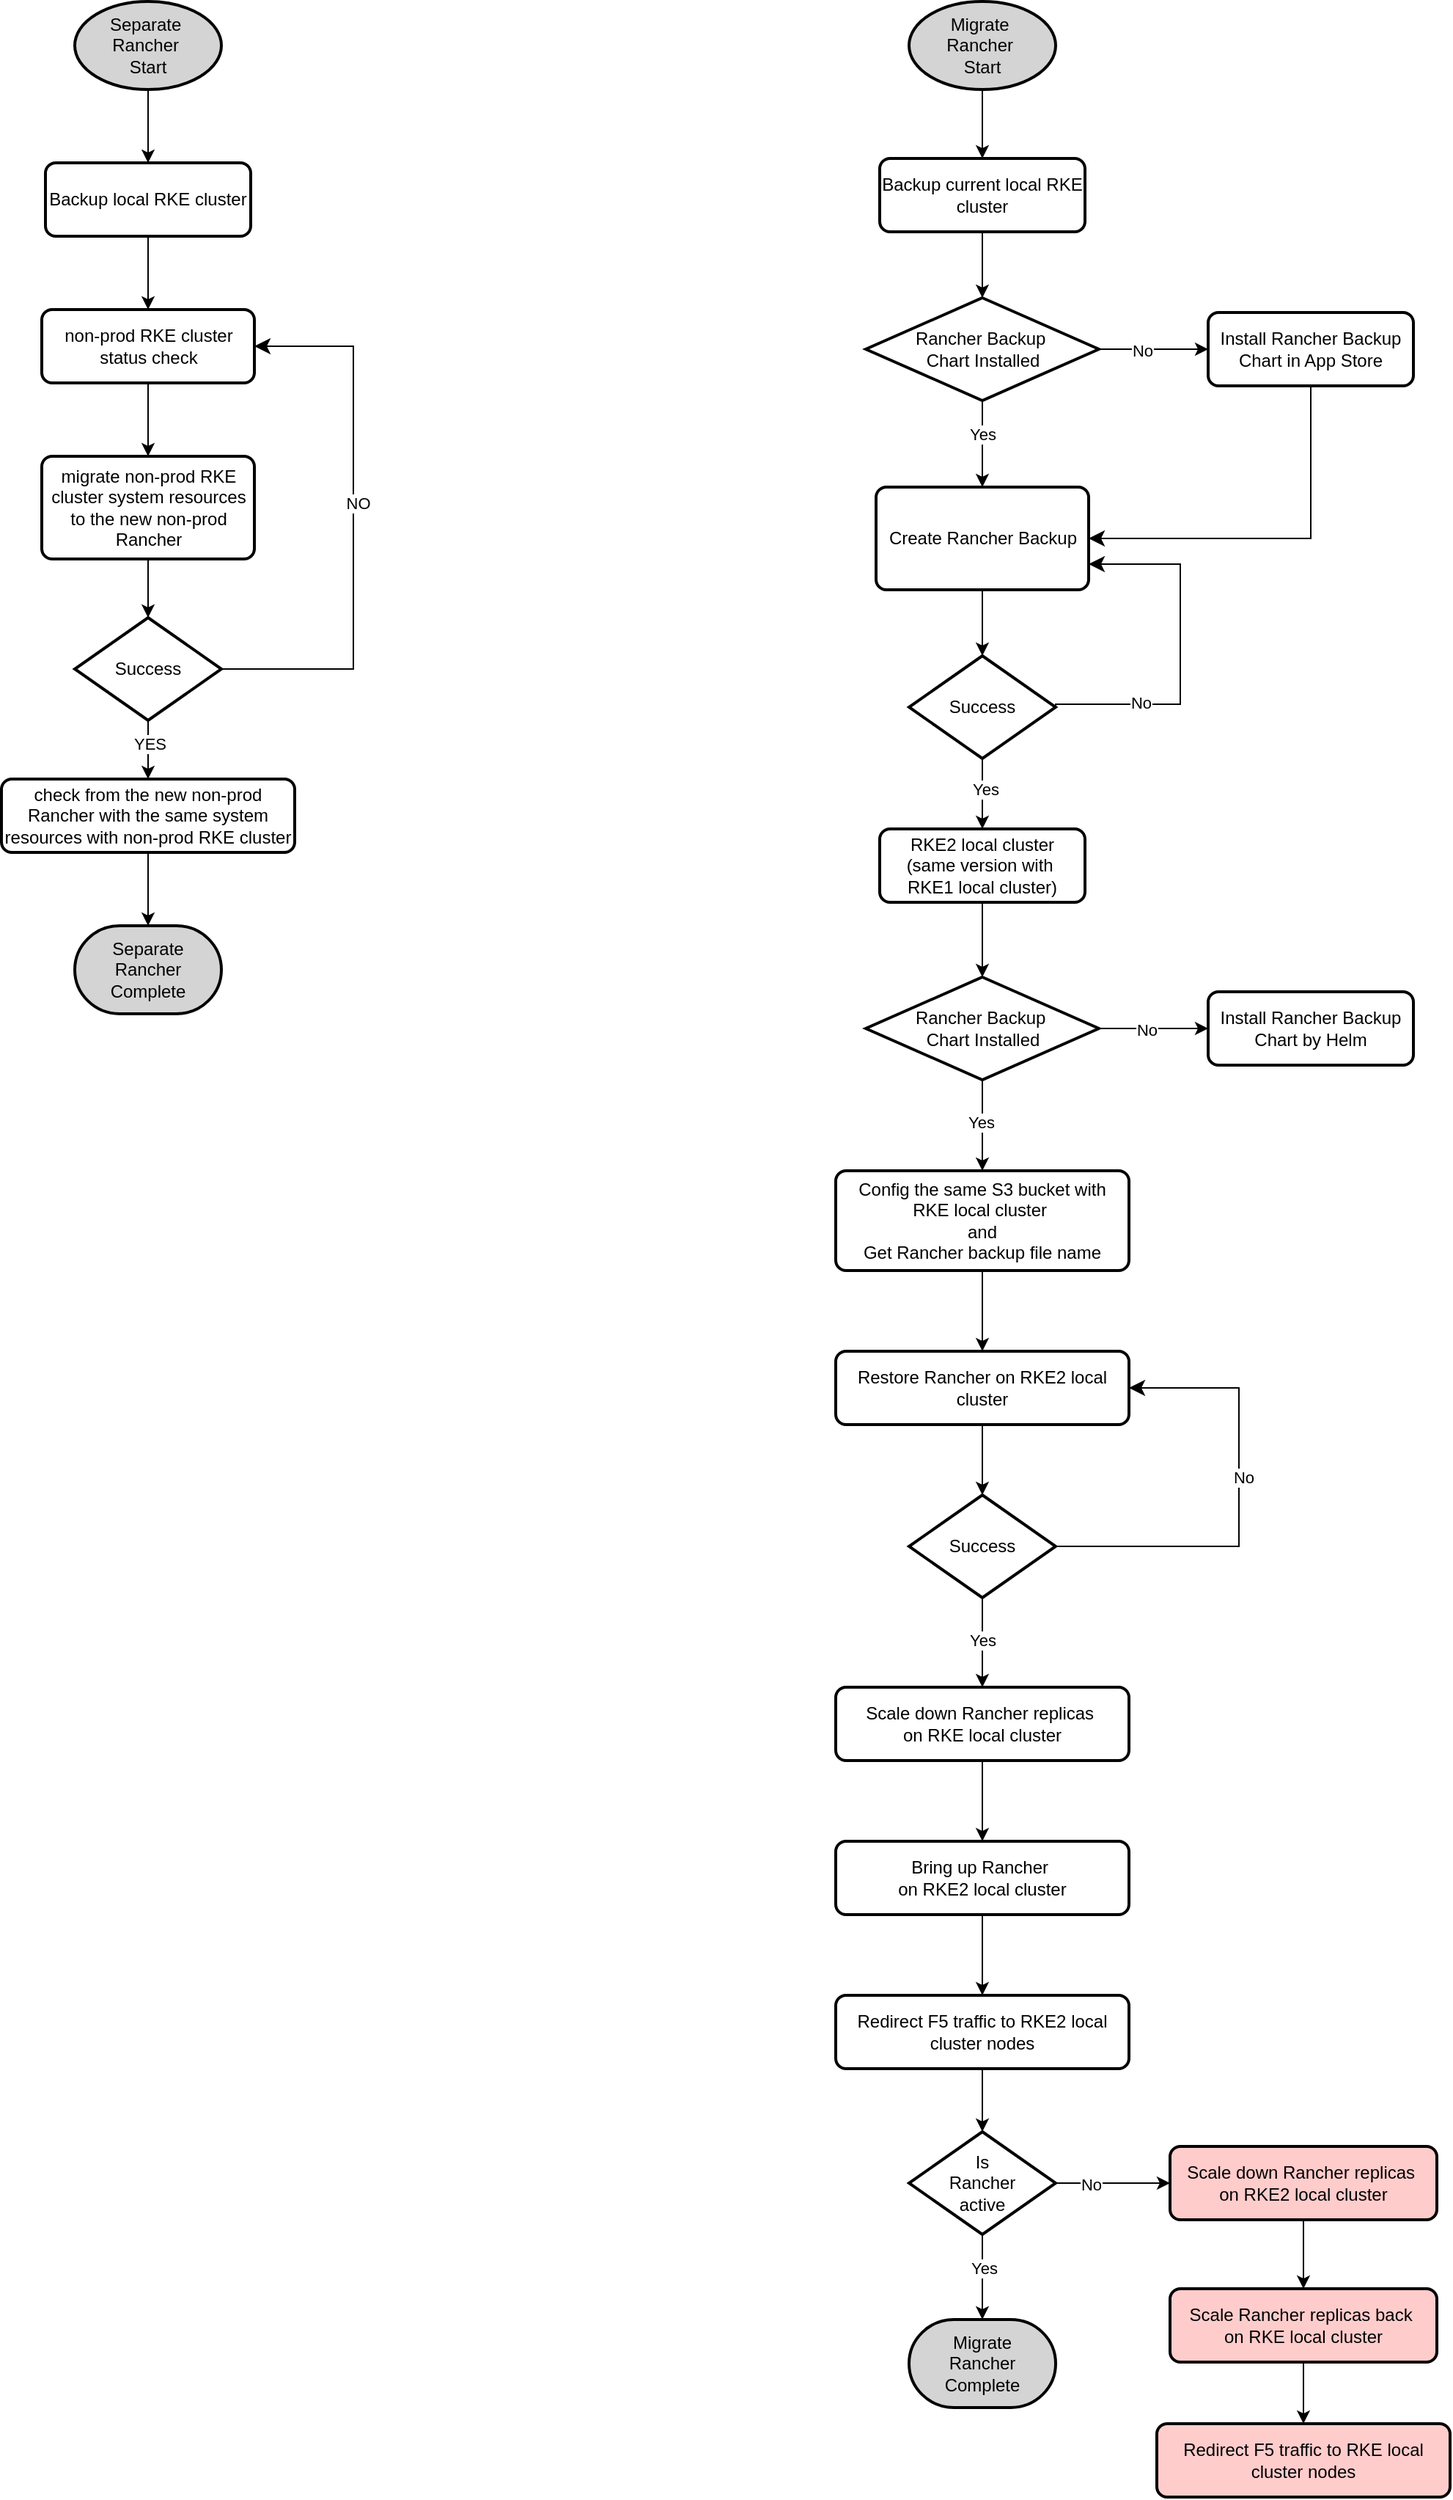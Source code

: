 <mxfile version="26.0.11">
  <diagram id="C5RBs43oDa-KdzZeNtuy" name="Page-1">
    <mxGraphModel dx="1694" dy="775" grid="0" gridSize="10" guides="1" tooltips="1" connect="1" arrows="1" fold="1" page="0" pageScale="1" pageWidth="827" pageHeight="1169" math="0" shadow="0">
      <root>
        <mxCell id="WIyWlLk6GJQsqaUBKTNV-0" />
        <mxCell id="WIyWlLk6GJQsqaUBKTNV-1" parent="WIyWlLk6GJQsqaUBKTNV-0" />
        <mxCell id="XbjGTauby8Pg0xVq4k7X-6" value="" style="edgeStyle=orthogonalEdgeStyle;rounded=0;orthogonalLoop=1;jettySize=auto;html=1;" edge="1" parent="WIyWlLk6GJQsqaUBKTNV-1" source="XbjGTauby8Pg0xVq4k7X-0" target="XbjGTauby8Pg0xVq4k7X-1">
          <mxGeometry relative="1" as="geometry" />
        </mxCell>
        <mxCell id="XbjGTauby8Pg0xVq4k7X-0" value="Separate&amp;nbsp;&lt;div&gt;Rancher&amp;nbsp;&lt;/div&gt;&lt;div&gt;Start&lt;/div&gt;" style="strokeWidth=2;html=1;shape=mxgraph.flowchart.start_1;whiteSpace=wrap;fillColor=light-dark(#D4D4D4,var(--ge-dark-color, #121212));" vertex="1" parent="WIyWlLk6GJQsqaUBKTNV-1">
          <mxGeometry x="170" y="60" width="100" height="60" as="geometry" />
        </mxCell>
        <mxCell id="XbjGTauby8Pg0xVq4k7X-7" value="" style="edgeStyle=orthogonalEdgeStyle;rounded=0;orthogonalLoop=1;jettySize=auto;html=1;" edge="1" parent="WIyWlLk6GJQsqaUBKTNV-1" source="XbjGTauby8Pg0xVq4k7X-1" target="XbjGTauby8Pg0xVq4k7X-2">
          <mxGeometry relative="1" as="geometry" />
        </mxCell>
        <mxCell id="XbjGTauby8Pg0xVq4k7X-1" value="Backup local RKE cluster" style="rounded=1;whiteSpace=wrap;html=1;absoluteArcSize=1;arcSize=14;strokeWidth=2;" vertex="1" parent="WIyWlLk6GJQsqaUBKTNV-1">
          <mxGeometry x="150" y="170" width="140" height="50" as="geometry" />
        </mxCell>
        <mxCell id="XbjGTauby8Pg0xVq4k7X-8" value="" style="edgeStyle=orthogonalEdgeStyle;rounded=0;orthogonalLoop=1;jettySize=auto;html=1;" edge="1" parent="WIyWlLk6GJQsqaUBKTNV-1" source="XbjGTauby8Pg0xVq4k7X-2" target="XbjGTauby8Pg0xVq4k7X-3">
          <mxGeometry relative="1" as="geometry" />
        </mxCell>
        <mxCell id="XbjGTauby8Pg0xVq4k7X-2" value="non-prod RKE cluster status check" style="rounded=1;whiteSpace=wrap;html=1;absoluteArcSize=1;arcSize=14;strokeWidth=2;" vertex="1" parent="WIyWlLk6GJQsqaUBKTNV-1">
          <mxGeometry x="147.5" y="270" width="145" height="50" as="geometry" />
        </mxCell>
        <mxCell id="XbjGTauby8Pg0xVq4k7X-9" value="" style="edgeStyle=orthogonalEdgeStyle;rounded=0;orthogonalLoop=1;jettySize=auto;html=1;" edge="1" parent="WIyWlLk6GJQsqaUBKTNV-1" source="XbjGTauby8Pg0xVq4k7X-3" target="XbjGTauby8Pg0xVq4k7X-4">
          <mxGeometry relative="1" as="geometry" />
        </mxCell>
        <mxCell id="XbjGTauby8Pg0xVq4k7X-3" value="migrate non-prod RKE cluster system resources to the new non-prod Rancher" style="rounded=1;whiteSpace=wrap;html=1;absoluteArcSize=1;arcSize=14;strokeWidth=2;" vertex="1" parent="WIyWlLk6GJQsqaUBKTNV-1">
          <mxGeometry x="147.5" y="370" width="145" height="70" as="geometry" />
        </mxCell>
        <mxCell id="XbjGTauby8Pg0xVq4k7X-11" value="" style="edgeStyle=orthogonalEdgeStyle;rounded=0;orthogonalLoop=1;jettySize=auto;html=1;" edge="1" parent="WIyWlLk6GJQsqaUBKTNV-1" source="XbjGTauby8Pg0xVq4k7X-4" target="XbjGTauby8Pg0xVq4k7X-10">
          <mxGeometry relative="1" as="geometry" />
        </mxCell>
        <mxCell id="XbjGTauby8Pg0xVq4k7X-13" value="YES" style="edgeLabel;html=1;align=center;verticalAlign=middle;resizable=0;points=[];" vertex="1" connectable="0" parent="XbjGTauby8Pg0xVq4k7X-11">
          <mxGeometry x="-0.2" y="1" relative="1" as="geometry">
            <mxPoint as="offset" />
          </mxGeometry>
        </mxCell>
        <mxCell id="XbjGTauby8Pg0xVq4k7X-4" value="Success" style="strokeWidth=2;html=1;shape=mxgraph.flowchart.decision;whiteSpace=wrap;" vertex="1" parent="WIyWlLk6GJQsqaUBKTNV-1">
          <mxGeometry x="170" y="480" width="100" height="70" as="geometry" />
        </mxCell>
        <mxCell id="XbjGTauby8Pg0xVq4k7X-5" value="Separate&lt;div&gt;Rancher&lt;/div&gt;&lt;div&gt;Complete&lt;/div&gt;" style="strokeWidth=2;html=1;shape=mxgraph.flowchart.terminator;whiteSpace=wrap;fillColor=light-dark(#D4D4D4,var(--ge-dark-color, #121212));" vertex="1" parent="WIyWlLk6GJQsqaUBKTNV-1">
          <mxGeometry x="170" y="690" width="100" height="60" as="geometry" />
        </mxCell>
        <mxCell id="XbjGTauby8Pg0xVq4k7X-12" value="" style="edgeStyle=orthogonalEdgeStyle;rounded=0;orthogonalLoop=1;jettySize=auto;html=1;" edge="1" parent="WIyWlLk6GJQsqaUBKTNV-1" source="XbjGTauby8Pg0xVq4k7X-10" target="XbjGTauby8Pg0xVq4k7X-5">
          <mxGeometry relative="1" as="geometry" />
        </mxCell>
        <mxCell id="XbjGTauby8Pg0xVq4k7X-10" value="check from the new non-prod Rancher with the same system resources with non-prod RKE cluster" style="rounded=1;whiteSpace=wrap;html=1;absoluteArcSize=1;arcSize=14;strokeWidth=2;" vertex="1" parent="WIyWlLk6GJQsqaUBKTNV-1">
          <mxGeometry x="120" y="590" width="200" height="50" as="geometry" />
        </mxCell>
        <mxCell id="XbjGTauby8Pg0xVq4k7X-14" value="" style="edgeStyle=segmentEdgeStyle;endArrow=classic;html=1;curved=0;rounded=0;endSize=8;startSize=8;exitX=1;exitY=0.5;exitDx=0;exitDy=0;exitPerimeter=0;entryX=1;entryY=0.5;entryDx=0;entryDy=0;" edge="1" parent="WIyWlLk6GJQsqaUBKTNV-1" source="XbjGTauby8Pg0xVq4k7X-4" target="XbjGTauby8Pg0xVq4k7X-2">
          <mxGeometry width="50" height="50" relative="1" as="geometry">
            <mxPoint x="410" y="450" as="sourcePoint" />
            <mxPoint x="460" y="400" as="targetPoint" />
            <Array as="points">
              <mxPoint x="360" y="515" />
              <mxPoint x="360" y="295" />
            </Array>
          </mxGeometry>
        </mxCell>
        <mxCell id="XbjGTauby8Pg0xVq4k7X-15" value="NO" style="edgeLabel;html=1;align=center;verticalAlign=middle;resizable=0;points=[];" vertex="1" connectable="0" parent="XbjGTauby8Pg0xVq4k7X-14">
          <mxGeometry x="0.079" y="-3" relative="1" as="geometry">
            <mxPoint as="offset" />
          </mxGeometry>
        </mxCell>
        <mxCell id="XbjGTauby8Pg0xVq4k7X-24" value="" style="edgeStyle=orthogonalEdgeStyle;rounded=0;orthogonalLoop=1;jettySize=auto;html=1;" edge="1" parent="WIyWlLk6GJQsqaUBKTNV-1" source="XbjGTauby8Pg0xVq4k7X-16" target="XbjGTauby8Pg0xVq4k7X-18">
          <mxGeometry relative="1" as="geometry" />
        </mxCell>
        <mxCell id="XbjGTauby8Pg0xVq4k7X-16" value="Migrate&amp;nbsp;&lt;div&gt;Rancher&amp;nbsp;&lt;/div&gt;&lt;div&gt;Start&lt;/div&gt;" style="strokeWidth=2;html=1;shape=mxgraph.flowchart.start_1;whiteSpace=wrap;fillColor=light-dark(#D4D4D4,var(--ge-dark-color, #121212));" vertex="1" parent="WIyWlLk6GJQsqaUBKTNV-1">
          <mxGeometry x="739" y="60" width="100" height="60" as="geometry" />
        </mxCell>
        <mxCell id="XbjGTauby8Pg0xVq4k7X-26" value="" style="edgeStyle=orthogonalEdgeStyle;rounded=0;orthogonalLoop=1;jettySize=auto;html=1;" edge="1" parent="WIyWlLk6GJQsqaUBKTNV-1" source="XbjGTauby8Pg0xVq4k7X-17" target="XbjGTauby8Pg0xVq4k7X-19">
          <mxGeometry relative="1" as="geometry" />
        </mxCell>
        <mxCell id="XbjGTauby8Pg0xVq4k7X-27" value="Yes" style="edgeLabel;html=1;align=center;verticalAlign=middle;resizable=0;points=[];" vertex="1" connectable="0" parent="XbjGTauby8Pg0xVq4k7X-26">
          <mxGeometry x="-0.22" relative="1" as="geometry">
            <mxPoint as="offset" />
          </mxGeometry>
        </mxCell>
        <mxCell id="XbjGTauby8Pg0xVq4k7X-29" value="" style="edgeStyle=orthogonalEdgeStyle;rounded=0;orthogonalLoop=1;jettySize=auto;html=1;" edge="1" parent="WIyWlLk6GJQsqaUBKTNV-1" source="XbjGTauby8Pg0xVq4k7X-17" target="XbjGTauby8Pg0xVq4k7X-28">
          <mxGeometry relative="1" as="geometry" />
        </mxCell>
        <mxCell id="XbjGTauby8Pg0xVq4k7X-30" value="No" style="edgeLabel;html=1;align=center;verticalAlign=middle;resizable=0;points=[];" vertex="1" connectable="0" parent="XbjGTauby8Pg0xVq4k7X-29">
          <mxGeometry x="-0.235" y="-1" relative="1" as="geometry">
            <mxPoint x="1" as="offset" />
          </mxGeometry>
        </mxCell>
        <mxCell id="XbjGTauby8Pg0xVq4k7X-17" value="Rancher Backup&amp;nbsp;&lt;div&gt;Chart Installed&lt;/div&gt;" style="strokeWidth=2;html=1;shape=mxgraph.flowchart.decision;whiteSpace=wrap;" vertex="1" parent="WIyWlLk6GJQsqaUBKTNV-1">
          <mxGeometry x="709.5" y="262" width="159" height="70" as="geometry" />
        </mxCell>
        <mxCell id="XbjGTauby8Pg0xVq4k7X-25" value="" style="edgeStyle=orthogonalEdgeStyle;rounded=0;orthogonalLoop=1;jettySize=auto;html=1;" edge="1" parent="WIyWlLk6GJQsqaUBKTNV-1" source="XbjGTauby8Pg0xVq4k7X-18" target="XbjGTauby8Pg0xVq4k7X-17">
          <mxGeometry relative="1" as="geometry" />
        </mxCell>
        <mxCell id="XbjGTauby8Pg0xVq4k7X-18" value="Backup current local RKE cluster" style="rounded=1;whiteSpace=wrap;html=1;absoluteArcSize=1;arcSize=14;strokeWidth=2;" vertex="1" parent="WIyWlLk6GJQsqaUBKTNV-1">
          <mxGeometry x="719" y="167" width="140" height="50" as="geometry" />
        </mxCell>
        <mxCell id="XbjGTauby8Pg0xVq4k7X-34" value="" style="edgeStyle=orthogonalEdgeStyle;rounded=0;orthogonalLoop=1;jettySize=auto;html=1;" edge="1" parent="WIyWlLk6GJQsqaUBKTNV-1" source="XbjGTauby8Pg0xVq4k7X-19" target="XbjGTauby8Pg0xVq4k7X-20">
          <mxGeometry relative="1" as="geometry" />
        </mxCell>
        <mxCell id="XbjGTauby8Pg0xVq4k7X-19" value="Create Rancher Backup" style="rounded=1;whiteSpace=wrap;html=1;absoluteArcSize=1;arcSize=14;strokeWidth=2;" vertex="1" parent="WIyWlLk6GJQsqaUBKTNV-1">
          <mxGeometry x="716.5" y="391" width="145" height="70" as="geometry" />
        </mxCell>
        <mxCell id="XbjGTauby8Pg0xVq4k7X-37" value="" style="edgeStyle=orthogonalEdgeStyle;rounded=0;orthogonalLoop=1;jettySize=auto;html=1;" edge="1" parent="WIyWlLk6GJQsqaUBKTNV-1" source="XbjGTauby8Pg0xVq4k7X-20" target="XbjGTauby8Pg0xVq4k7X-23">
          <mxGeometry relative="1" as="geometry" />
        </mxCell>
        <mxCell id="XbjGTauby8Pg0xVq4k7X-38" value="Yes" style="edgeLabel;html=1;align=center;verticalAlign=middle;resizable=0;points=[];" vertex="1" connectable="0" parent="XbjGTauby8Pg0xVq4k7X-37">
          <mxGeometry x="-0.125" y="2" relative="1" as="geometry">
            <mxPoint as="offset" />
          </mxGeometry>
        </mxCell>
        <mxCell id="XbjGTauby8Pg0xVq4k7X-20" value="Success" style="strokeWidth=2;html=1;shape=mxgraph.flowchart.decision;whiteSpace=wrap;" vertex="1" parent="WIyWlLk6GJQsqaUBKTNV-1">
          <mxGeometry x="739" y="506" width="100" height="70" as="geometry" />
        </mxCell>
        <mxCell id="XbjGTauby8Pg0xVq4k7X-49" value="" style="edgeStyle=orthogonalEdgeStyle;rounded=0;orthogonalLoop=1;jettySize=auto;html=1;" edge="1" parent="WIyWlLk6GJQsqaUBKTNV-1" source="XbjGTauby8Pg0xVq4k7X-22" target="XbjGTauby8Pg0xVq4k7X-48">
          <mxGeometry relative="1" as="geometry" />
        </mxCell>
        <mxCell id="XbjGTauby8Pg0xVq4k7X-22" value="Restore Rancher on RKE2 local cluster" style="rounded=1;whiteSpace=wrap;html=1;absoluteArcSize=1;arcSize=14;strokeWidth=2;" vertex="1" parent="WIyWlLk6GJQsqaUBKTNV-1">
          <mxGeometry x="689" y="980" width="200" height="50" as="geometry" />
        </mxCell>
        <mxCell id="XbjGTauby8Pg0xVq4k7X-41" value="" style="edgeStyle=orthogonalEdgeStyle;rounded=0;orthogonalLoop=1;jettySize=auto;html=1;" edge="1" parent="WIyWlLk6GJQsqaUBKTNV-1" source="XbjGTauby8Pg0xVq4k7X-23" target="XbjGTauby8Pg0xVq4k7X-40">
          <mxGeometry relative="1" as="geometry" />
        </mxCell>
        <mxCell id="XbjGTauby8Pg0xVq4k7X-23" value="RKE2 local cluster&lt;div&gt;(same version with&amp;nbsp;&lt;/div&gt;&lt;div&gt;RKE1 local cluster)&lt;/div&gt;" style="rounded=1;whiteSpace=wrap;html=1;absoluteArcSize=1;arcSize=14;strokeWidth=2;" vertex="1" parent="WIyWlLk6GJQsqaUBKTNV-1">
          <mxGeometry x="719" y="624" width="140" height="50" as="geometry" />
        </mxCell>
        <mxCell id="XbjGTauby8Pg0xVq4k7X-28" value="Install Rancher Backup&lt;div&gt;Chart in App Store&lt;/div&gt;" style="rounded=1;whiteSpace=wrap;html=1;absoluteArcSize=1;arcSize=14;strokeWidth=2;" vertex="1" parent="WIyWlLk6GJQsqaUBKTNV-1">
          <mxGeometry x="943" y="272" width="140" height="50" as="geometry" />
        </mxCell>
        <mxCell id="XbjGTauby8Pg0xVq4k7X-33" value="" style="edgeStyle=segmentEdgeStyle;endArrow=classic;html=1;curved=0;rounded=0;endSize=8;startSize=8;exitX=0.5;exitY=1;exitDx=0;exitDy=0;entryX=1;entryY=0.5;entryDx=0;entryDy=0;" edge="1" parent="WIyWlLk6GJQsqaUBKTNV-1" source="XbjGTauby8Pg0xVq4k7X-28" target="XbjGTauby8Pg0xVq4k7X-19">
          <mxGeometry width="50" height="50" relative="1" as="geometry">
            <mxPoint x="992" y="418" as="sourcePoint" />
            <mxPoint x="964" y="427" as="targetPoint" />
            <Array as="points">
              <mxPoint x="1013" y="426" />
            </Array>
          </mxGeometry>
        </mxCell>
        <mxCell id="XbjGTauby8Pg0xVq4k7X-35" value="" style="edgeStyle=segmentEdgeStyle;endArrow=classic;html=1;curved=0;rounded=0;endSize=8;startSize=8;exitX=1;exitY=0.5;exitDx=0;exitDy=0;exitPerimeter=0;entryX=1;entryY=0.75;entryDx=0;entryDy=0;" edge="1" parent="WIyWlLk6GJQsqaUBKTNV-1" source="XbjGTauby8Pg0xVq4k7X-20" target="XbjGTauby8Pg0xVq4k7X-19">
          <mxGeometry width="50" height="50" relative="1" as="geometry">
            <mxPoint x="879" y="542" as="sourcePoint" />
            <mxPoint x="929" y="492" as="targetPoint" />
            <Array as="points">
              <mxPoint x="839" y="539" />
              <mxPoint x="924" y="539" />
              <mxPoint x="924" y="444" />
            </Array>
          </mxGeometry>
        </mxCell>
        <mxCell id="XbjGTauby8Pg0xVq4k7X-36" value="No" style="edgeLabel;html=1;align=center;verticalAlign=middle;resizable=0;points=[];" vertex="1" connectable="0" parent="XbjGTauby8Pg0xVq4k7X-35">
          <mxGeometry x="-0.51" y="1" relative="1" as="geometry">
            <mxPoint as="offset" />
          </mxGeometry>
        </mxCell>
        <mxCell id="XbjGTauby8Pg0xVq4k7X-47" value="" style="edgeStyle=orthogonalEdgeStyle;rounded=0;orthogonalLoop=1;jettySize=auto;html=1;" edge="1" parent="WIyWlLk6GJQsqaUBKTNV-1" source="XbjGTauby8Pg0xVq4k7X-39" target="XbjGTauby8Pg0xVq4k7X-22">
          <mxGeometry relative="1" as="geometry" />
        </mxCell>
        <mxCell id="XbjGTauby8Pg0xVq4k7X-39" value="Config the same S3 bucket with&lt;div&gt;RKE local cluster&amp;nbsp;&lt;/div&gt;&lt;div&gt;and&lt;/div&gt;&lt;div&gt;Get Rancher backup file name&lt;/div&gt;" style="rounded=1;whiteSpace=wrap;html=1;absoluteArcSize=1;arcSize=14;strokeWidth=2;" vertex="1" parent="WIyWlLk6GJQsqaUBKTNV-1">
          <mxGeometry x="689" y="857" width="200" height="68" as="geometry" />
        </mxCell>
        <mxCell id="XbjGTauby8Pg0xVq4k7X-43" value="" style="edgeStyle=orthogonalEdgeStyle;rounded=0;orthogonalLoop=1;jettySize=auto;html=1;" edge="1" parent="WIyWlLk6GJQsqaUBKTNV-1" source="XbjGTauby8Pg0xVq4k7X-40" target="XbjGTauby8Pg0xVq4k7X-42">
          <mxGeometry relative="1" as="geometry" />
        </mxCell>
        <mxCell id="XbjGTauby8Pg0xVq4k7X-44" value="No" style="edgeLabel;html=1;align=center;verticalAlign=middle;resizable=0;points=[];" vertex="1" connectable="0" parent="XbjGTauby8Pg0xVq4k7X-43">
          <mxGeometry x="-0.128" y="-1" relative="1" as="geometry">
            <mxPoint as="offset" />
          </mxGeometry>
        </mxCell>
        <mxCell id="XbjGTauby8Pg0xVq4k7X-45" value="" style="edgeStyle=orthogonalEdgeStyle;rounded=0;orthogonalLoop=1;jettySize=auto;html=1;" edge="1" parent="WIyWlLk6GJQsqaUBKTNV-1" source="XbjGTauby8Pg0xVq4k7X-40" target="XbjGTauby8Pg0xVq4k7X-39">
          <mxGeometry relative="1" as="geometry" />
        </mxCell>
        <mxCell id="XbjGTauby8Pg0xVq4k7X-46" value="Yes" style="edgeLabel;html=1;align=center;verticalAlign=middle;resizable=0;points=[];" vertex="1" connectable="0" parent="XbjGTauby8Pg0xVq4k7X-45">
          <mxGeometry x="-0.065" y="-1" relative="1" as="geometry">
            <mxPoint as="offset" />
          </mxGeometry>
        </mxCell>
        <mxCell id="XbjGTauby8Pg0xVq4k7X-40" value="Rancher Backup&amp;nbsp;&lt;div&gt;Chart Installed&lt;/div&gt;" style="strokeWidth=2;html=1;shape=mxgraph.flowchart.decision;whiteSpace=wrap;" vertex="1" parent="WIyWlLk6GJQsqaUBKTNV-1">
          <mxGeometry x="709.5" y="725" width="159" height="70" as="geometry" />
        </mxCell>
        <mxCell id="XbjGTauby8Pg0xVq4k7X-42" value="Install Rancher Backup&lt;div&gt;Chart by Helm&lt;/div&gt;" style="rounded=1;whiteSpace=wrap;html=1;absoluteArcSize=1;arcSize=14;strokeWidth=2;" vertex="1" parent="WIyWlLk6GJQsqaUBKTNV-1">
          <mxGeometry x="943" y="735" width="140" height="50" as="geometry" />
        </mxCell>
        <mxCell id="XbjGTauby8Pg0xVq4k7X-53" value="" style="edgeStyle=orthogonalEdgeStyle;rounded=0;orthogonalLoop=1;jettySize=auto;html=1;" edge="1" parent="WIyWlLk6GJQsqaUBKTNV-1" source="XbjGTauby8Pg0xVq4k7X-48" target="XbjGTauby8Pg0xVq4k7X-52">
          <mxGeometry relative="1" as="geometry" />
        </mxCell>
        <mxCell id="XbjGTauby8Pg0xVq4k7X-54" value="Yes" style="edgeLabel;html=1;align=center;verticalAlign=middle;resizable=0;points=[];" vertex="1" connectable="0" parent="XbjGTauby8Pg0xVq4k7X-53">
          <mxGeometry x="-0.049" relative="1" as="geometry">
            <mxPoint as="offset" />
          </mxGeometry>
        </mxCell>
        <mxCell id="XbjGTauby8Pg0xVq4k7X-48" value="Success" style="strokeWidth=2;html=1;shape=mxgraph.flowchart.decision;whiteSpace=wrap;" vertex="1" parent="WIyWlLk6GJQsqaUBKTNV-1">
          <mxGeometry x="739" y="1078" width="100" height="70" as="geometry" />
        </mxCell>
        <mxCell id="XbjGTauby8Pg0xVq4k7X-50" value="" style="edgeStyle=segmentEdgeStyle;endArrow=classic;html=1;curved=0;rounded=0;endSize=8;startSize=8;exitX=1;exitY=0.5;exitDx=0;exitDy=0;exitPerimeter=0;entryX=1;entryY=0.5;entryDx=0;entryDy=0;" edge="1" parent="WIyWlLk6GJQsqaUBKTNV-1" source="XbjGTauby8Pg0xVq4k7X-48" target="XbjGTauby8Pg0xVq4k7X-22">
          <mxGeometry width="50" height="50" relative="1" as="geometry">
            <mxPoint x="878" y="1114" as="sourcePoint" />
            <mxPoint x="928" y="1064" as="targetPoint" />
            <Array as="points">
              <mxPoint x="964" y="1113" />
              <mxPoint x="964" y="1005" />
            </Array>
          </mxGeometry>
        </mxCell>
        <mxCell id="XbjGTauby8Pg0xVq4k7X-51" value="No" style="edgeLabel;html=1;align=center;verticalAlign=middle;resizable=0;points=[];" vertex="1" connectable="0" parent="XbjGTauby8Pg0xVq4k7X-50">
          <mxGeometry x="0.117" y="-3" relative="1" as="geometry">
            <mxPoint as="offset" />
          </mxGeometry>
        </mxCell>
        <mxCell id="XbjGTauby8Pg0xVq4k7X-56" value="" style="edgeStyle=orthogonalEdgeStyle;rounded=0;orthogonalLoop=1;jettySize=auto;html=1;" edge="1" parent="WIyWlLk6GJQsqaUBKTNV-1" source="XbjGTauby8Pg0xVq4k7X-52" target="XbjGTauby8Pg0xVq4k7X-55">
          <mxGeometry relative="1" as="geometry" />
        </mxCell>
        <mxCell id="XbjGTauby8Pg0xVq4k7X-52" value="Scale down Rancher replicas&amp;nbsp;&lt;div&gt;on RKE local cluster&lt;/div&gt;" style="rounded=1;whiteSpace=wrap;html=1;absoluteArcSize=1;arcSize=14;strokeWidth=2;" vertex="1" parent="WIyWlLk6GJQsqaUBKTNV-1">
          <mxGeometry x="689" y="1209" width="200" height="50" as="geometry" />
        </mxCell>
        <mxCell id="XbjGTauby8Pg0xVq4k7X-58" value="" style="edgeStyle=orthogonalEdgeStyle;rounded=0;orthogonalLoop=1;jettySize=auto;html=1;" edge="1" parent="WIyWlLk6GJQsqaUBKTNV-1" source="XbjGTauby8Pg0xVq4k7X-55" target="XbjGTauby8Pg0xVq4k7X-57">
          <mxGeometry relative="1" as="geometry" />
        </mxCell>
        <mxCell id="XbjGTauby8Pg0xVq4k7X-55" value="Bring up Rancher&amp;nbsp;&lt;div&gt;on RKE2 local cluster&lt;/div&gt;" style="rounded=1;whiteSpace=wrap;html=1;absoluteArcSize=1;arcSize=14;strokeWidth=2;" vertex="1" parent="WIyWlLk6GJQsqaUBKTNV-1">
          <mxGeometry x="689" y="1314" width="200" height="50" as="geometry" />
        </mxCell>
        <mxCell id="XbjGTauby8Pg0xVq4k7X-60" value="" style="edgeStyle=orthogonalEdgeStyle;rounded=0;orthogonalLoop=1;jettySize=auto;html=1;" edge="1" parent="WIyWlLk6GJQsqaUBKTNV-1" source="XbjGTauby8Pg0xVq4k7X-57" target="XbjGTauby8Pg0xVq4k7X-59">
          <mxGeometry relative="1" as="geometry" />
        </mxCell>
        <mxCell id="XbjGTauby8Pg0xVq4k7X-57" value="Redirect F5 traffic to RKE2 local cluster nodes" style="rounded=1;whiteSpace=wrap;html=1;absoluteArcSize=1;arcSize=14;strokeWidth=2;" vertex="1" parent="WIyWlLk6GJQsqaUBKTNV-1">
          <mxGeometry x="689" y="1419" width="200" height="50" as="geometry" />
        </mxCell>
        <mxCell id="XbjGTauby8Pg0xVq4k7X-62" value="" style="edgeStyle=orthogonalEdgeStyle;rounded=0;orthogonalLoop=1;jettySize=auto;html=1;" edge="1" parent="WIyWlLk6GJQsqaUBKTNV-1" source="XbjGTauby8Pg0xVq4k7X-59" target="XbjGTauby8Pg0xVq4k7X-61">
          <mxGeometry relative="1" as="geometry" />
        </mxCell>
        <mxCell id="XbjGTauby8Pg0xVq4k7X-63" value="Yes" style="edgeLabel;html=1;align=center;verticalAlign=middle;resizable=0;points=[];" vertex="1" connectable="0" parent="XbjGTauby8Pg0xVq4k7X-62">
          <mxGeometry x="-0.211" y="1" relative="1" as="geometry">
            <mxPoint as="offset" />
          </mxGeometry>
        </mxCell>
        <mxCell id="XbjGTauby8Pg0xVq4k7X-66" value="" style="edgeStyle=orthogonalEdgeStyle;rounded=0;orthogonalLoop=1;jettySize=auto;html=1;" edge="1" parent="WIyWlLk6GJQsqaUBKTNV-1" source="XbjGTauby8Pg0xVq4k7X-59" target="XbjGTauby8Pg0xVq4k7X-64">
          <mxGeometry relative="1" as="geometry" />
        </mxCell>
        <mxCell id="XbjGTauby8Pg0xVq4k7X-67" value="No" style="edgeLabel;html=1;align=center;verticalAlign=middle;resizable=0;points=[];" vertex="1" connectable="0" parent="XbjGTauby8Pg0xVq4k7X-66">
          <mxGeometry x="-0.385" y="-1" relative="1" as="geometry">
            <mxPoint as="offset" />
          </mxGeometry>
        </mxCell>
        <mxCell id="XbjGTauby8Pg0xVq4k7X-59" value="Is&lt;div&gt;Rancher&lt;/div&gt;&lt;div&gt;active&lt;/div&gt;" style="strokeWidth=2;html=1;shape=mxgraph.flowchart.decision;whiteSpace=wrap;" vertex="1" parent="WIyWlLk6GJQsqaUBKTNV-1">
          <mxGeometry x="739" y="1512" width="100" height="70" as="geometry" />
        </mxCell>
        <mxCell id="XbjGTauby8Pg0xVq4k7X-61" value="&lt;div&gt;Migrate&lt;/div&gt;&lt;div&gt;Rancher&lt;/div&gt;&lt;div&gt;Complete&lt;/div&gt;" style="strokeWidth=2;html=1;shape=mxgraph.flowchart.terminator;whiteSpace=wrap;fillColor=light-dark(#D4D4D4,var(--ge-dark-color, #121212));" vertex="1" parent="WIyWlLk6GJQsqaUBKTNV-1">
          <mxGeometry x="739" y="1640" width="100" height="60" as="geometry" />
        </mxCell>
        <mxCell id="XbjGTauby8Pg0xVq4k7X-68" value="" style="edgeStyle=orthogonalEdgeStyle;rounded=0;orthogonalLoop=1;jettySize=auto;html=1;" edge="1" parent="WIyWlLk6GJQsqaUBKTNV-1" source="XbjGTauby8Pg0xVq4k7X-64" target="XbjGTauby8Pg0xVq4k7X-65">
          <mxGeometry relative="1" as="geometry" />
        </mxCell>
        <mxCell id="XbjGTauby8Pg0xVq4k7X-64" value="Scale down Rancher replicas&amp;nbsp;&lt;div&gt;on RKE2 local cluster&lt;/div&gt;" style="rounded=1;whiteSpace=wrap;html=1;absoluteArcSize=1;arcSize=14;strokeWidth=2;fillColor=light-dark(#FFCCCC,var(--ge-dark-color, #121212));" vertex="1" parent="WIyWlLk6GJQsqaUBKTNV-1">
          <mxGeometry x="917" y="1522" width="182" height="50" as="geometry" />
        </mxCell>
        <mxCell id="XbjGTauby8Pg0xVq4k7X-70" value="" style="edgeStyle=orthogonalEdgeStyle;rounded=0;orthogonalLoop=1;jettySize=auto;html=1;" edge="1" parent="WIyWlLk6GJQsqaUBKTNV-1" source="XbjGTauby8Pg0xVq4k7X-65" target="XbjGTauby8Pg0xVq4k7X-69">
          <mxGeometry relative="1" as="geometry" />
        </mxCell>
        <mxCell id="XbjGTauby8Pg0xVq4k7X-65" value="Scale Rancher replicas back&amp;nbsp;&lt;div&gt;on RKE local cluster&lt;/div&gt;" style="rounded=1;whiteSpace=wrap;html=1;absoluteArcSize=1;arcSize=14;strokeWidth=2;fillColor=light-dark(#FFCCCC,var(--ge-dark-color, #121212));" vertex="1" parent="WIyWlLk6GJQsqaUBKTNV-1">
          <mxGeometry x="917" y="1619" width="182" height="50" as="geometry" />
        </mxCell>
        <mxCell id="XbjGTauby8Pg0xVq4k7X-69" value="Redirect F5 traffic to RKE local cluster nodes" style="rounded=1;whiteSpace=wrap;html=1;absoluteArcSize=1;arcSize=14;strokeWidth=2;fillColor=light-dark(#FFCCCC,var(--ge-dark-color, #121212));" vertex="1" parent="WIyWlLk6GJQsqaUBKTNV-1">
          <mxGeometry x="908" y="1711" width="200" height="50" as="geometry" />
        </mxCell>
      </root>
    </mxGraphModel>
  </diagram>
</mxfile>
